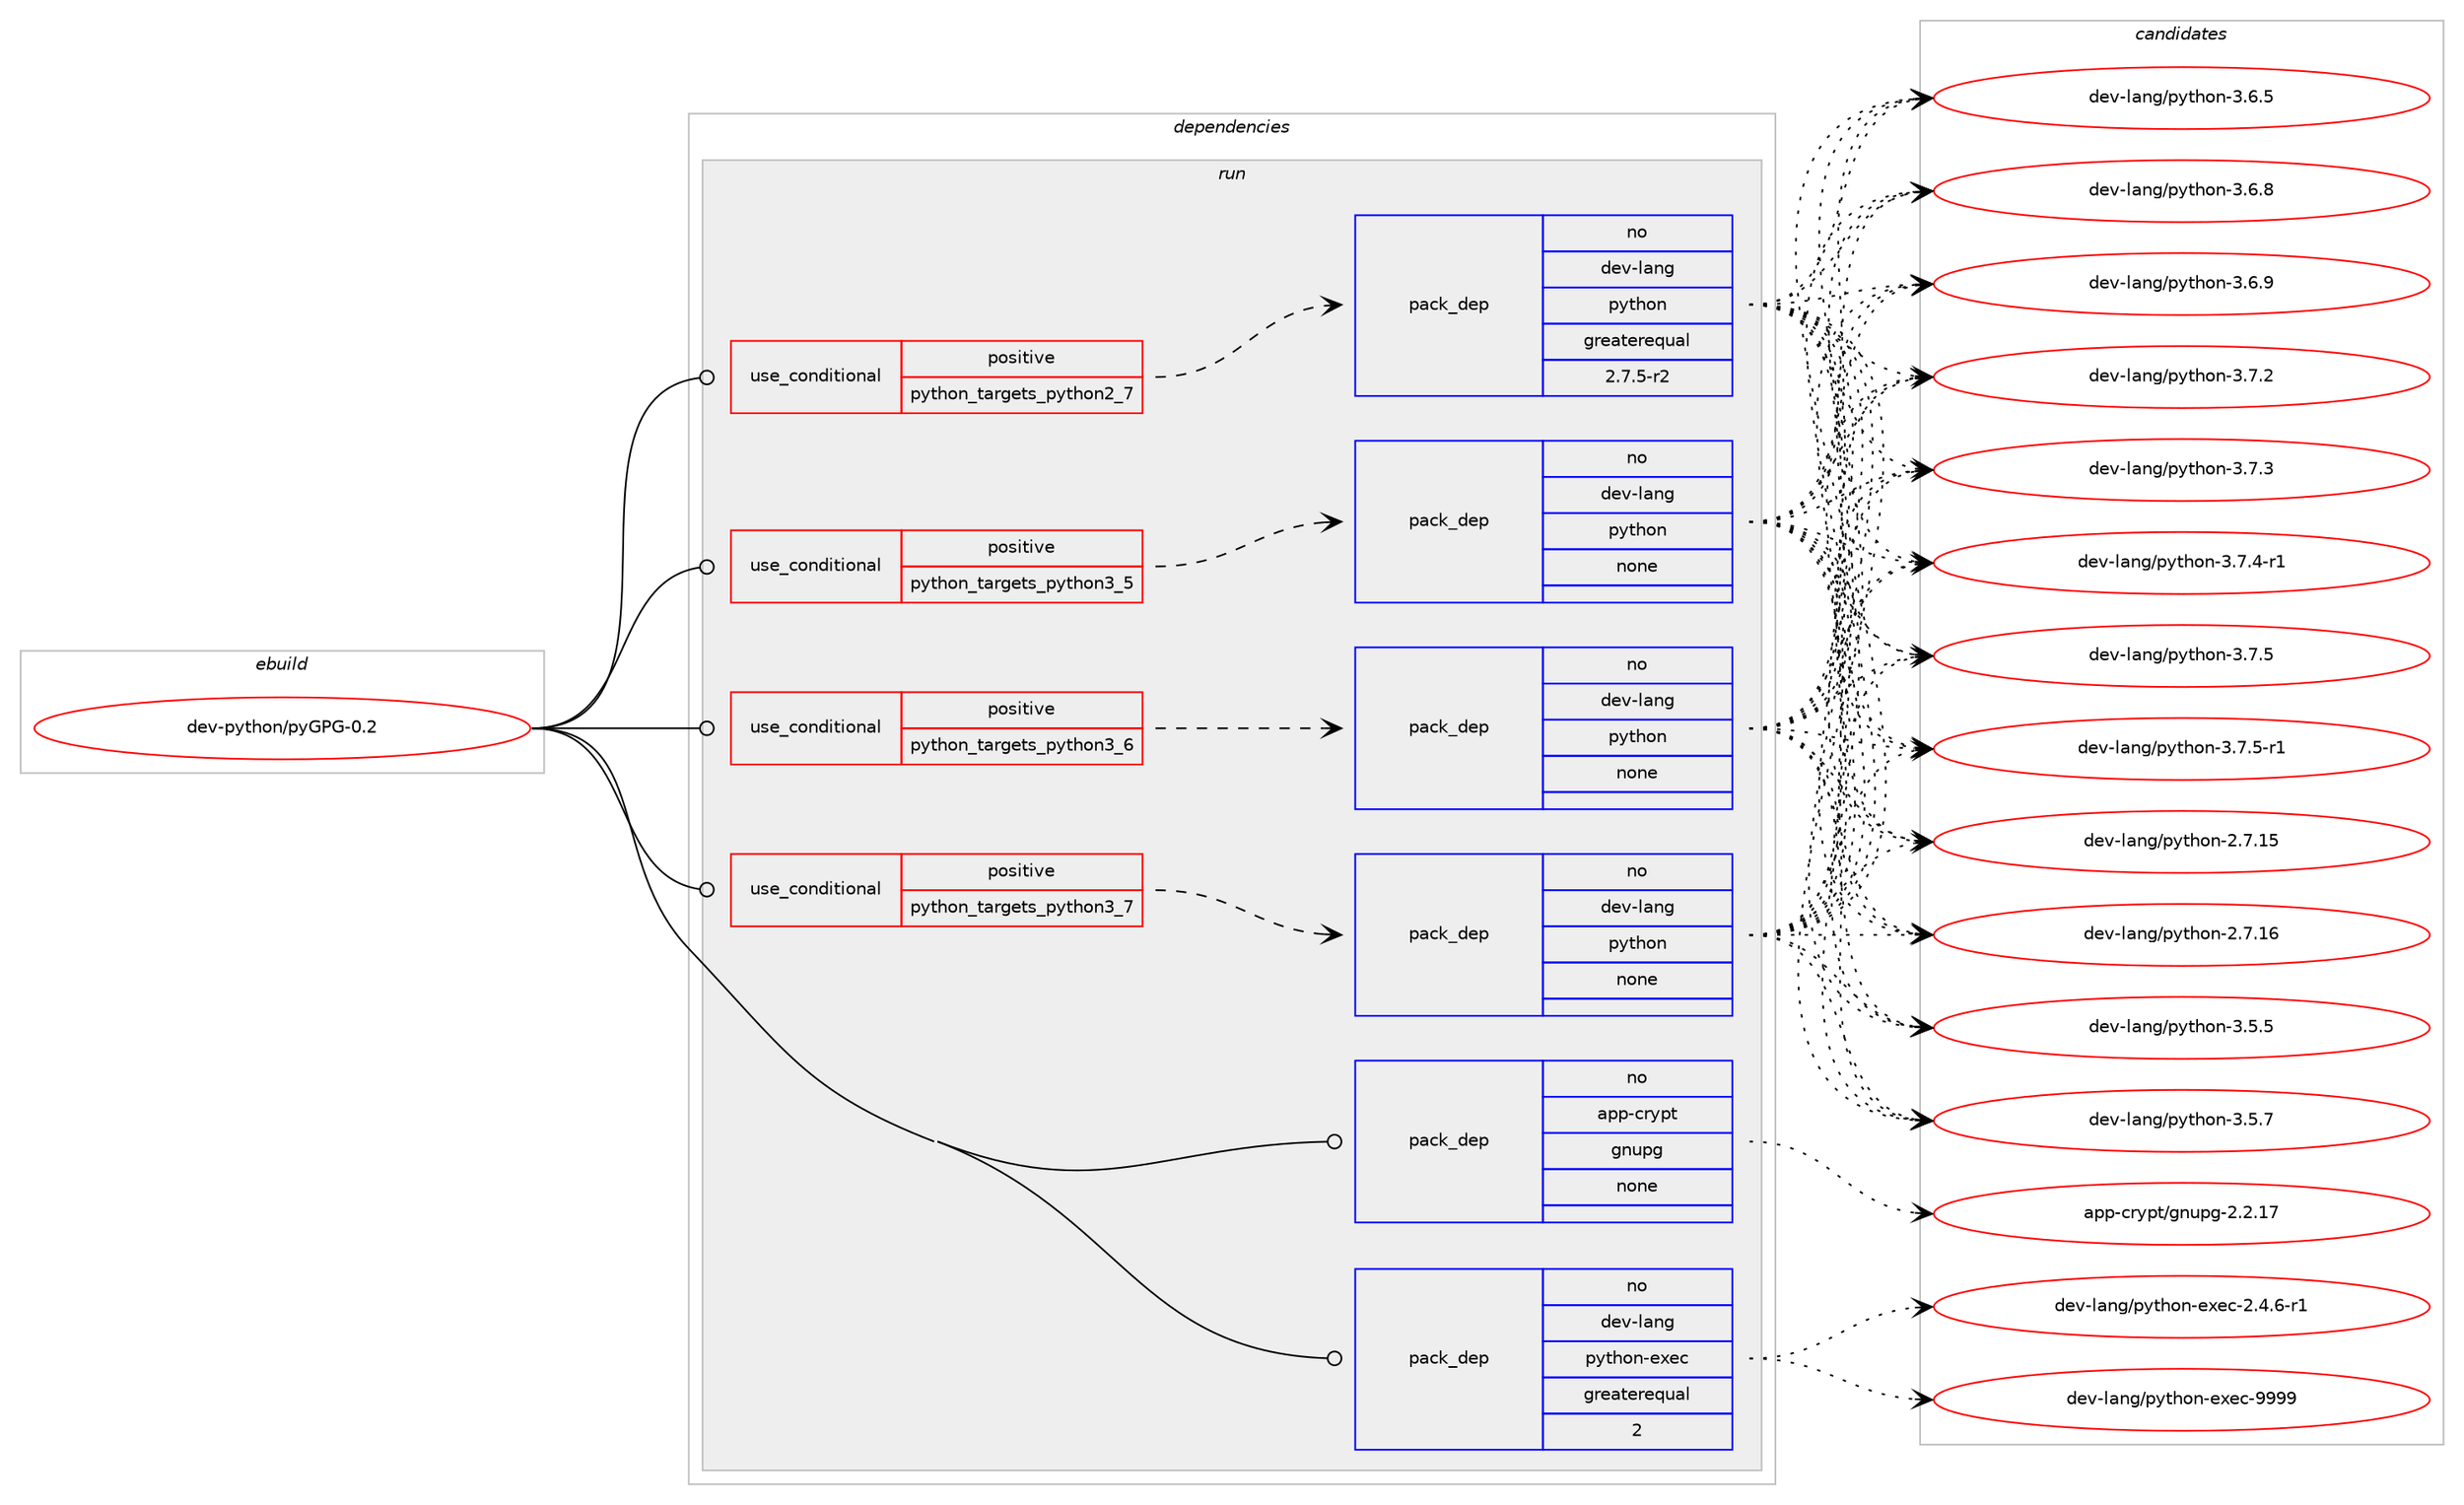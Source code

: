 digraph prolog {

# *************
# Graph options
# *************

newrank=true;
concentrate=true;
compound=true;
graph [rankdir=LR,fontname=Helvetica,fontsize=10,ranksep=1.5];#, ranksep=2.5, nodesep=0.2];
edge  [arrowhead=vee];
node  [fontname=Helvetica,fontsize=10];

# **********
# The ebuild
# **********

subgraph cluster_leftcol {
color=gray;
rank=same;
label=<<i>ebuild</i>>;
id [label="dev-python/pyGPG-0.2", color=red, width=4, href="../dev-python/pyGPG-0.2.svg"];
}

# ****************
# The dependencies
# ****************

subgraph cluster_midcol {
color=gray;
label=<<i>dependencies</i>>;
subgraph cluster_compile {
fillcolor="#eeeeee";
style=filled;
label=<<i>compile</i>>;
}
subgraph cluster_compileandrun {
fillcolor="#eeeeee";
style=filled;
label=<<i>compile and run</i>>;
}
subgraph cluster_run {
fillcolor="#eeeeee";
style=filled;
label=<<i>run</i>>;
subgraph cond145219 {
dependency623930 [label=<<TABLE BORDER="0" CELLBORDER="1" CELLSPACING="0" CELLPADDING="4"><TR><TD ROWSPAN="3" CELLPADDING="10">use_conditional</TD></TR><TR><TD>positive</TD></TR><TR><TD>python_targets_python2_7</TD></TR></TABLE>>, shape=none, color=red];
subgraph pack466867 {
dependency623931 [label=<<TABLE BORDER="0" CELLBORDER="1" CELLSPACING="0" CELLPADDING="4" WIDTH="220"><TR><TD ROWSPAN="6" CELLPADDING="30">pack_dep</TD></TR><TR><TD WIDTH="110">no</TD></TR><TR><TD>dev-lang</TD></TR><TR><TD>python</TD></TR><TR><TD>greaterequal</TD></TR><TR><TD>2.7.5-r2</TD></TR></TABLE>>, shape=none, color=blue];
}
dependency623930:e -> dependency623931:w [weight=20,style="dashed",arrowhead="vee"];
}
id:e -> dependency623930:w [weight=20,style="solid",arrowhead="odot"];
subgraph cond145220 {
dependency623932 [label=<<TABLE BORDER="0" CELLBORDER="1" CELLSPACING="0" CELLPADDING="4"><TR><TD ROWSPAN="3" CELLPADDING="10">use_conditional</TD></TR><TR><TD>positive</TD></TR><TR><TD>python_targets_python3_5</TD></TR></TABLE>>, shape=none, color=red];
subgraph pack466868 {
dependency623933 [label=<<TABLE BORDER="0" CELLBORDER="1" CELLSPACING="0" CELLPADDING="4" WIDTH="220"><TR><TD ROWSPAN="6" CELLPADDING="30">pack_dep</TD></TR><TR><TD WIDTH="110">no</TD></TR><TR><TD>dev-lang</TD></TR><TR><TD>python</TD></TR><TR><TD>none</TD></TR><TR><TD></TD></TR></TABLE>>, shape=none, color=blue];
}
dependency623932:e -> dependency623933:w [weight=20,style="dashed",arrowhead="vee"];
}
id:e -> dependency623932:w [weight=20,style="solid",arrowhead="odot"];
subgraph cond145221 {
dependency623934 [label=<<TABLE BORDER="0" CELLBORDER="1" CELLSPACING="0" CELLPADDING="4"><TR><TD ROWSPAN="3" CELLPADDING="10">use_conditional</TD></TR><TR><TD>positive</TD></TR><TR><TD>python_targets_python3_6</TD></TR></TABLE>>, shape=none, color=red];
subgraph pack466869 {
dependency623935 [label=<<TABLE BORDER="0" CELLBORDER="1" CELLSPACING="0" CELLPADDING="4" WIDTH="220"><TR><TD ROWSPAN="6" CELLPADDING="30">pack_dep</TD></TR><TR><TD WIDTH="110">no</TD></TR><TR><TD>dev-lang</TD></TR><TR><TD>python</TD></TR><TR><TD>none</TD></TR><TR><TD></TD></TR></TABLE>>, shape=none, color=blue];
}
dependency623934:e -> dependency623935:w [weight=20,style="dashed",arrowhead="vee"];
}
id:e -> dependency623934:w [weight=20,style="solid",arrowhead="odot"];
subgraph cond145222 {
dependency623936 [label=<<TABLE BORDER="0" CELLBORDER="1" CELLSPACING="0" CELLPADDING="4"><TR><TD ROWSPAN="3" CELLPADDING="10">use_conditional</TD></TR><TR><TD>positive</TD></TR><TR><TD>python_targets_python3_7</TD></TR></TABLE>>, shape=none, color=red];
subgraph pack466870 {
dependency623937 [label=<<TABLE BORDER="0" CELLBORDER="1" CELLSPACING="0" CELLPADDING="4" WIDTH="220"><TR><TD ROWSPAN="6" CELLPADDING="30">pack_dep</TD></TR><TR><TD WIDTH="110">no</TD></TR><TR><TD>dev-lang</TD></TR><TR><TD>python</TD></TR><TR><TD>none</TD></TR><TR><TD></TD></TR></TABLE>>, shape=none, color=blue];
}
dependency623936:e -> dependency623937:w [weight=20,style="dashed",arrowhead="vee"];
}
id:e -> dependency623936:w [weight=20,style="solid",arrowhead="odot"];
subgraph pack466871 {
dependency623938 [label=<<TABLE BORDER="0" CELLBORDER="1" CELLSPACING="0" CELLPADDING="4" WIDTH="220"><TR><TD ROWSPAN="6" CELLPADDING="30">pack_dep</TD></TR><TR><TD WIDTH="110">no</TD></TR><TR><TD>app-crypt</TD></TR><TR><TD>gnupg</TD></TR><TR><TD>none</TD></TR><TR><TD></TD></TR></TABLE>>, shape=none, color=blue];
}
id:e -> dependency623938:w [weight=20,style="solid",arrowhead="odot"];
subgraph pack466872 {
dependency623939 [label=<<TABLE BORDER="0" CELLBORDER="1" CELLSPACING="0" CELLPADDING="4" WIDTH="220"><TR><TD ROWSPAN="6" CELLPADDING="30">pack_dep</TD></TR><TR><TD WIDTH="110">no</TD></TR><TR><TD>dev-lang</TD></TR><TR><TD>python-exec</TD></TR><TR><TD>greaterequal</TD></TR><TR><TD>2</TD></TR></TABLE>>, shape=none, color=blue];
}
id:e -> dependency623939:w [weight=20,style="solid",arrowhead="odot"];
}
}

# **************
# The candidates
# **************

subgraph cluster_choices {
rank=same;
color=gray;
label=<<i>candidates</i>>;

subgraph choice466867 {
color=black;
nodesep=1;
choice10010111845108971101034711212111610411111045504655464953 [label="dev-lang/python-2.7.15", color=red, width=4,href="../dev-lang/python-2.7.15.svg"];
choice10010111845108971101034711212111610411111045504655464954 [label="dev-lang/python-2.7.16", color=red, width=4,href="../dev-lang/python-2.7.16.svg"];
choice100101118451089711010347112121116104111110455146534653 [label="dev-lang/python-3.5.5", color=red, width=4,href="../dev-lang/python-3.5.5.svg"];
choice100101118451089711010347112121116104111110455146534655 [label="dev-lang/python-3.5.7", color=red, width=4,href="../dev-lang/python-3.5.7.svg"];
choice100101118451089711010347112121116104111110455146544653 [label="dev-lang/python-3.6.5", color=red, width=4,href="../dev-lang/python-3.6.5.svg"];
choice100101118451089711010347112121116104111110455146544656 [label="dev-lang/python-3.6.8", color=red, width=4,href="../dev-lang/python-3.6.8.svg"];
choice100101118451089711010347112121116104111110455146544657 [label="dev-lang/python-3.6.9", color=red, width=4,href="../dev-lang/python-3.6.9.svg"];
choice100101118451089711010347112121116104111110455146554650 [label="dev-lang/python-3.7.2", color=red, width=4,href="../dev-lang/python-3.7.2.svg"];
choice100101118451089711010347112121116104111110455146554651 [label="dev-lang/python-3.7.3", color=red, width=4,href="../dev-lang/python-3.7.3.svg"];
choice1001011184510897110103471121211161041111104551465546524511449 [label="dev-lang/python-3.7.4-r1", color=red, width=4,href="../dev-lang/python-3.7.4-r1.svg"];
choice100101118451089711010347112121116104111110455146554653 [label="dev-lang/python-3.7.5", color=red, width=4,href="../dev-lang/python-3.7.5.svg"];
choice1001011184510897110103471121211161041111104551465546534511449 [label="dev-lang/python-3.7.5-r1", color=red, width=4,href="../dev-lang/python-3.7.5-r1.svg"];
dependency623931:e -> choice10010111845108971101034711212111610411111045504655464953:w [style=dotted,weight="100"];
dependency623931:e -> choice10010111845108971101034711212111610411111045504655464954:w [style=dotted,weight="100"];
dependency623931:e -> choice100101118451089711010347112121116104111110455146534653:w [style=dotted,weight="100"];
dependency623931:e -> choice100101118451089711010347112121116104111110455146534655:w [style=dotted,weight="100"];
dependency623931:e -> choice100101118451089711010347112121116104111110455146544653:w [style=dotted,weight="100"];
dependency623931:e -> choice100101118451089711010347112121116104111110455146544656:w [style=dotted,weight="100"];
dependency623931:e -> choice100101118451089711010347112121116104111110455146544657:w [style=dotted,weight="100"];
dependency623931:e -> choice100101118451089711010347112121116104111110455146554650:w [style=dotted,weight="100"];
dependency623931:e -> choice100101118451089711010347112121116104111110455146554651:w [style=dotted,weight="100"];
dependency623931:e -> choice1001011184510897110103471121211161041111104551465546524511449:w [style=dotted,weight="100"];
dependency623931:e -> choice100101118451089711010347112121116104111110455146554653:w [style=dotted,weight="100"];
dependency623931:e -> choice1001011184510897110103471121211161041111104551465546534511449:w [style=dotted,weight="100"];
}
subgraph choice466868 {
color=black;
nodesep=1;
choice10010111845108971101034711212111610411111045504655464953 [label="dev-lang/python-2.7.15", color=red, width=4,href="../dev-lang/python-2.7.15.svg"];
choice10010111845108971101034711212111610411111045504655464954 [label="dev-lang/python-2.7.16", color=red, width=4,href="../dev-lang/python-2.7.16.svg"];
choice100101118451089711010347112121116104111110455146534653 [label="dev-lang/python-3.5.5", color=red, width=4,href="../dev-lang/python-3.5.5.svg"];
choice100101118451089711010347112121116104111110455146534655 [label="dev-lang/python-3.5.7", color=red, width=4,href="../dev-lang/python-3.5.7.svg"];
choice100101118451089711010347112121116104111110455146544653 [label="dev-lang/python-3.6.5", color=red, width=4,href="../dev-lang/python-3.6.5.svg"];
choice100101118451089711010347112121116104111110455146544656 [label="dev-lang/python-3.6.8", color=red, width=4,href="../dev-lang/python-3.6.8.svg"];
choice100101118451089711010347112121116104111110455146544657 [label="dev-lang/python-3.6.9", color=red, width=4,href="../dev-lang/python-3.6.9.svg"];
choice100101118451089711010347112121116104111110455146554650 [label="dev-lang/python-3.7.2", color=red, width=4,href="../dev-lang/python-3.7.2.svg"];
choice100101118451089711010347112121116104111110455146554651 [label="dev-lang/python-3.7.3", color=red, width=4,href="../dev-lang/python-3.7.3.svg"];
choice1001011184510897110103471121211161041111104551465546524511449 [label="dev-lang/python-3.7.4-r1", color=red, width=4,href="../dev-lang/python-3.7.4-r1.svg"];
choice100101118451089711010347112121116104111110455146554653 [label="dev-lang/python-3.7.5", color=red, width=4,href="../dev-lang/python-3.7.5.svg"];
choice1001011184510897110103471121211161041111104551465546534511449 [label="dev-lang/python-3.7.5-r1", color=red, width=4,href="../dev-lang/python-3.7.5-r1.svg"];
dependency623933:e -> choice10010111845108971101034711212111610411111045504655464953:w [style=dotted,weight="100"];
dependency623933:e -> choice10010111845108971101034711212111610411111045504655464954:w [style=dotted,weight="100"];
dependency623933:e -> choice100101118451089711010347112121116104111110455146534653:w [style=dotted,weight="100"];
dependency623933:e -> choice100101118451089711010347112121116104111110455146534655:w [style=dotted,weight="100"];
dependency623933:e -> choice100101118451089711010347112121116104111110455146544653:w [style=dotted,weight="100"];
dependency623933:e -> choice100101118451089711010347112121116104111110455146544656:w [style=dotted,weight="100"];
dependency623933:e -> choice100101118451089711010347112121116104111110455146544657:w [style=dotted,weight="100"];
dependency623933:e -> choice100101118451089711010347112121116104111110455146554650:w [style=dotted,weight="100"];
dependency623933:e -> choice100101118451089711010347112121116104111110455146554651:w [style=dotted,weight="100"];
dependency623933:e -> choice1001011184510897110103471121211161041111104551465546524511449:w [style=dotted,weight="100"];
dependency623933:e -> choice100101118451089711010347112121116104111110455146554653:w [style=dotted,weight="100"];
dependency623933:e -> choice1001011184510897110103471121211161041111104551465546534511449:w [style=dotted,weight="100"];
}
subgraph choice466869 {
color=black;
nodesep=1;
choice10010111845108971101034711212111610411111045504655464953 [label="dev-lang/python-2.7.15", color=red, width=4,href="../dev-lang/python-2.7.15.svg"];
choice10010111845108971101034711212111610411111045504655464954 [label="dev-lang/python-2.7.16", color=red, width=4,href="../dev-lang/python-2.7.16.svg"];
choice100101118451089711010347112121116104111110455146534653 [label="dev-lang/python-3.5.5", color=red, width=4,href="../dev-lang/python-3.5.5.svg"];
choice100101118451089711010347112121116104111110455146534655 [label="dev-lang/python-3.5.7", color=red, width=4,href="../dev-lang/python-3.5.7.svg"];
choice100101118451089711010347112121116104111110455146544653 [label="dev-lang/python-3.6.5", color=red, width=4,href="../dev-lang/python-3.6.5.svg"];
choice100101118451089711010347112121116104111110455146544656 [label="dev-lang/python-3.6.8", color=red, width=4,href="../dev-lang/python-3.6.8.svg"];
choice100101118451089711010347112121116104111110455146544657 [label="dev-lang/python-3.6.9", color=red, width=4,href="../dev-lang/python-3.6.9.svg"];
choice100101118451089711010347112121116104111110455146554650 [label="dev-lang/python-3.7.2", color=red, width=4,href="../dev-lang/python-3.7.2.svg"];
choice100101118451089711010347112121116104111110455146554651 [label="dev-lang/python-3.7.3", color=red, width=4,href="../dev-lang/python-3.7.3.svg"];
choice1001011184510897110103471121211161041111104551465546524511449 [label="dev-lang/python-3.7.4-r1", color=red, width=4,href="../dev-lang/python-3.7.4-r1.svg"];
choice100101118451089711010347112121116104111110455146554653 [label="dev-lang/python-3.7.5", color=red, width=4,href="../dev-lang/python-3.7.5.svg"];
choice1001011184510897110103471121211161041111104551465546534511449 [label="dev-lang/python-3.7.5-r1", color=red, width=4,href="../dev-lang/python-3.7.5-r1.svg"];
dependency623935:e -> choice10010111845108971101034711212111610411111045504655464953:w [style=dotted,weight="100"];
dependency623935:e -> choice10010111845108971101034711212111610411111045504655464954:w [style=dotted,weight="100"];
dependency623935:e -> choice100101118451089711010347112121116104111110455146534653:w [style=dotted,weight="100"];
dependency623935:e -> choice100101118451089711010347112121116104111110455146534655:w [style=dotted,weight="100"];
dependency623935:e -> choice100101118451089711010347112121116104111110455146544653:w [style=dotted,weight="100"];
dependency623935:e -> choice100101118451089711010347112121116104111110455146544656:w [style=dotted,weight="100"];
dependency623935:e -> choice100101118451089711010347112121116104111110455146544657:w [style=dotted,weight="100"];
dependency623935:e -> choice100101118451089711010347112121116104111110455146554650:w [style=dotted,weight="100"];
dependency623935:e -> choice100101118451089711010347112121116104111110455146554651:w [style=dotted,weight="100"];
dependency623935:e -> choice1001011184510897110103471121211161041111104551465546524511449:w [style=dotted,weight="100"];
dependency623935:e -> choice100101118451089711010347112121116104111110455146554653:w [style=dotted,weight="100"];
dependency623935:e -> choice1001011184510897110103471121211161041111104551465546534511449:w [style=dotted,weight="100"];
}
subgraph choice466870 {
color=black;
nodesep=1;
choice10010111845108971101034711212111610411111045504655464953 [label="dev-lang/python-2.7.15", color=red, width=4,href="../dev-lang/python-2.7.15.svg"];
choice10010111845108971101034711212111610411111045504655464954 [label="dev-lang/python-2.7.16", color=red, width=4,href="../dev-lang/python-2.7.16.svg"];
choice100101118451089711010347112121116104111110455146534653 [label="dev-lang/python-3.5.5", color=red, width=4,href="../dev-lang/python-3.5.5.svg"];
choice100101118451089711010347112121116104111110455146534655 [label="dev-lang/python-3.5.7", color=red, width=4,href="../dev-lang/python-3.5.7.svg"];
choice100101118451089711010347112121116104111110455146544653 [label="dev-lang/python-3.6.5", color=red, width=4,href="../dev-lang/python-3.6.5.svg"];
choice100101118451089711010347112121116104111110455146544656 [label="dev-lang/python-3.6.8", color=red, width=4,href="../dev-lang/python-3.6.8.svg"];
choice100101118451089711010347112121116104111110455146544657 [label="dev-lang/python-3.6.9", color=red, width=4,href="../dev-lang/python-3.6.9.svg"];
choice100101118451089711010347112121116104111110455146554650 [label="dev-lang/python-3.7.2", color=red, width=4,href="../dev-lang/python-3.7.2.svg"];
choice100101118451089711010347112121116104111110455146554651 [label="dev-lang/python-3.7.3", color=red, width=4,href="../dev-lang/python-3.7.3.svg"];
choice1001011184510897110103471121211161041111104551465546524511449 [label="dev-lang/python-3.7.4-r1", color=red, width=4,href="../dev-lang/python-3.7.4-r1.svg"];
choice100101118451089711010347112121116104111110455146554653 [label="dev-lang/python-3.7.5", color=red, width=4,href="../dev-lang/python-3.7.5.svg"];
choice1001011184510897110103471121211161041111104551465546534511449 [label="dev-lang/python-3.7.5-r1", color=red, width=4,href="../dev-lang/python-3.7.5-r1.svg"];
dependency623937:e -> choice10010111845108971101034711212111610411111045504655464953:w [style=dotted,weight="100"];
dependency623937:e -> choice10010111845108971101034711212111610411111045504655464954:w [style=dotted,weight="100"];
dependency623937:e -> choice100101118451089711010347112121116104111110455146534653:w [style=dotted,weight="100"];
dependency623937:e -> choice100101118451089711010347112121116104111110455146534655:w [style=dotted,weight="100"];
dependency623937:e -> choice100101118451089711010347112121116104111110455146544653:w [style=dotted,weight="100"];
dependency623937:e -> choice100101118451089711010347112121116104111110455146544656:w [style=dotted,weight="100"];
dependency623937:e -> choice100101118451089711010347112121116104111110455146544657:w [style=dotted,weight="100"];
dependency623937:e -> choice100101118451089711010347112121116104111110455146554650:w [style=dotted,weight="100"];
dependency623937:e -> choice100101118451089711010347112121116104111110455146554651:w [style=dotted,weight="100"];
dependency623937:e -> choice1001011184510897110103471121211161041111104551465546524511449:w [style=dotted,weight="100"];
dependency623937:e -> choice100101118451089711010347112121116104111110455146554653:w [style=dotted,weight="100"];
dependency623937:e -> choice1001011184510897110103471121211161041111104551465546534511449:w [style=dotted,weight="100"];
}
subgraph choice466871 {
color=black;
nodesep=1;
choice9711211245991141211121164710311011711210345504650464955 [label="app-crypt/gnupg-2.2.17", color=red, width=4,href="../app-crypt/gnupg-2.2.17.svg"];
dependency623938:e -> choice9711211245991141211121164710311011711210345504650464955:w [style=dotted,weight="100"];
}
subgraph choice466872 {
color=black;
nodesep=1;
choice10010111845108971101034711212111610411111045101120101994550465246544511449 [label="dev-lang/python-exec-2.4.6-r1", color=red, width=4,href="../dev-lang/python-exec-2.4.6-r1.svg"];
choice10010111845108971101034711212111610411111045101120101994557575757 [label="dev-lang/python-exec-9999", color=red, width=4,href="../dev-lang/python-exec-9999.svg"];
dependency623939:e -> choice10010111845108971101034711212111610411111045101120101994550465246544511449:w [style=dotted,weight="100"];
dependency623939:e -> choice10010111845108971101034711212111610411111045101120101994557575757:w [style=dotted,weight="100"];
}
}

}
